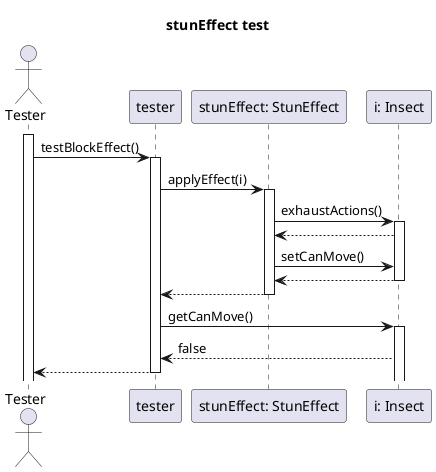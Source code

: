 @startuml stunEffect

title stunEffect test

Actor Tester as test
activate test
test -> tester: testBlockEffect()

participant "Skeleton" as tester

participant "stunEffect: StunEffect" as speed
participant "i: Insect" as insect

activate tester

tester -> speed: applyEffect(i)
activate speed

speed->insect: exhaustActions()
activate insect

speed<--insect

speed->insect:setCanMove()
speed<--insect
deactivate insect

speed --> tester
deactivate speed

tester -> insect: getCanMove()
activate insect


insect --> tester: false


test<-- tester
deactivate tester
@enduml